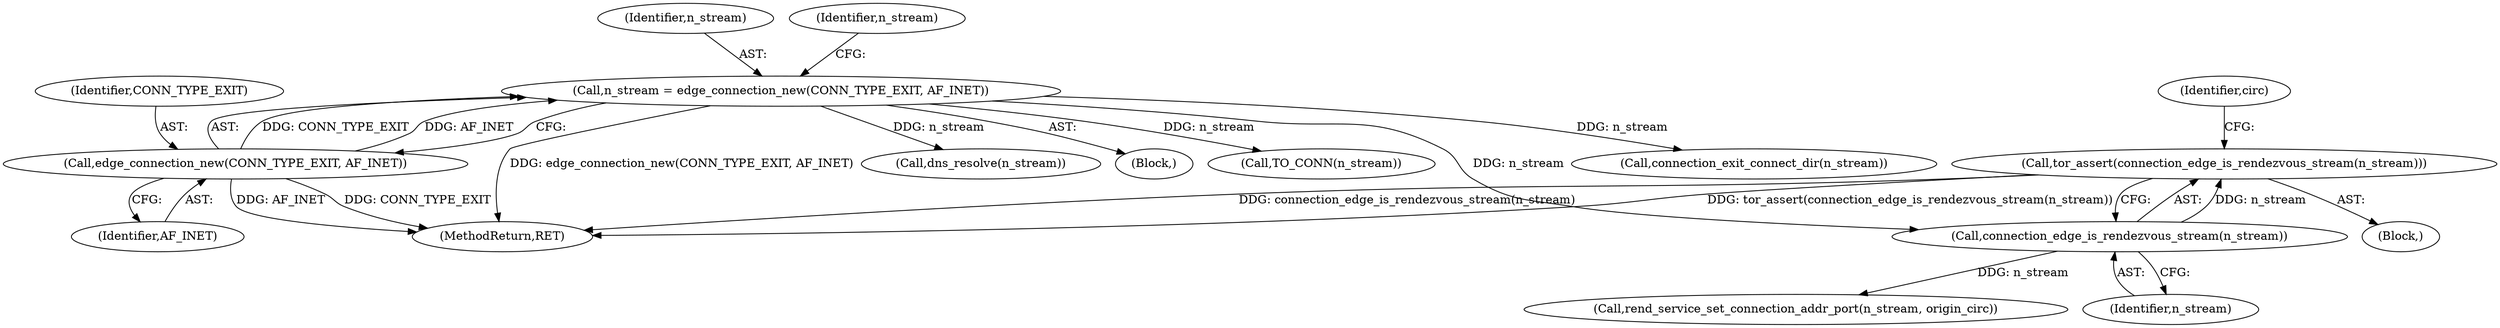 digraph "0_tor_79b59a2dfcb68897ee89d98587d09e55f07e68d7@API" {
"1000523" [label="(Call,tor_assert(connection_edge_is_rendezvous_stream(n_stream)))"];
"1000524" [label="(Call,connection_edge_is_rendezvous_stream(n_stream))"];
"1000438" [label="(Call,n_stream = edge_connection_new(CONN_TYPE_EXIT, AF_INET))"];
"1000440" [label="(Call,edge_connection_new(CONN_TYPE_EXIT, AF_INET))"];
"1000494" [label="(Block,)"];
"1000690" [label="(Call,dns_resolve(n_stream))"];
"1000124" [label="(Block,)"];
"1000440" [label="(Call,edge_connection_new(CONN_TYPE_EXIT, AF_INET))"];
"1000442" [label="(Identifier,AF_INET)"];
"1000523" [label="(Call,tor_assert(connection_edge_is_rendezvous_stream(n_stream)))"];
"1000643" [label="(Call,TO_CONN(n_stream))"];
"1000718" [label="(MethodReturn,RET)"];
"1000438" [label="(Call,n_stream = edge_connection_new(CONN_TYPE_EXIT, AF_INET))"];
"1000439" [label="(Identifier,n_stream)"];
"1000527" [label="(Identifier,circ)"];
"1000531" [label="(Call,rend_service_set_connection_addr_port(n_stream, origin_circ))"];
"1000445" [label="(Identifier,n_stream)"];
"1000525" [label="(Identifier,n_stream)"];
"1000684" [label="(Call,connection_exit_connect_dir(n_stream))"];
"1000441" [label="(Identifier,CONN_TYPE_EXIT)"];
"1000524" [label="(Call,connection_edge_is_rendezvous_stream(n_stream))"];
"1000523" -> "1000494"  [label="AST: "];
"1000523" -> "1000524"  [label="CFG: "];
"1000524" -> "1000523"  [label="AST: "];
"1000527" -> "1000523"  [label="CFG: "];
"1000523" -> "1000718"  [label="DDG: connection_edge_is_rendezvous_stream(n_stream)"];
"1000523" -> "1000718"  [label="DDG: tor_assert(connection_edge_is_rendezvous_stream(n_stream))"];
"1000524" -> "1000523"  [label="DDG: n_stream"];
"1000524" -> "1000525"  [label="CFG: "];
"1000525" -> "1000524"  [label="AST: "];
"1000438" -> "1000524"  [label="DDG: n_stream"];
"1000524" -> "1000531"  [label="DDG: n_stream"];
"1000438" -> "1000124"  [label="AST: "];
"1000438" -> "1000440"  [label="CFG: "];
"1000439" -> "1000438"  [label="AST: "];
"1000440" -> "1000438"  [label="AST: "];
"1000445" -> "1000438"  [label="CFG: "];
"1000438" -> "1000718"  [label="DDG: edge_connection_new(CONN_TYPE_EXIT, AF_INET)"];
"1000440" -> "1000438"  [label="DDG: CONN_TYPE_EXIT"];
"1000440" -> "1000438"  [label="DDG: AF_INET"];
"1000438" -> "1000643"  [label="DDG: n_stream"];
"1000438" -> "1000684"  [label="DDG: n_stream"];
"1000438" -> "1000690"  [label="DDG: n_stream"];
"1000440" -> "1000442"  [label="CFG: "];
"1000441" -> "1000440"  [label="AST: "];
"1000442" -> "1000440"  [label="AST: "];
"1000440" -> "1000718"  [label="DDG: AF_INET"];
"1000440" -> "1000718"  [label="DDG: CONN_TYPE_EXIT"];
}
